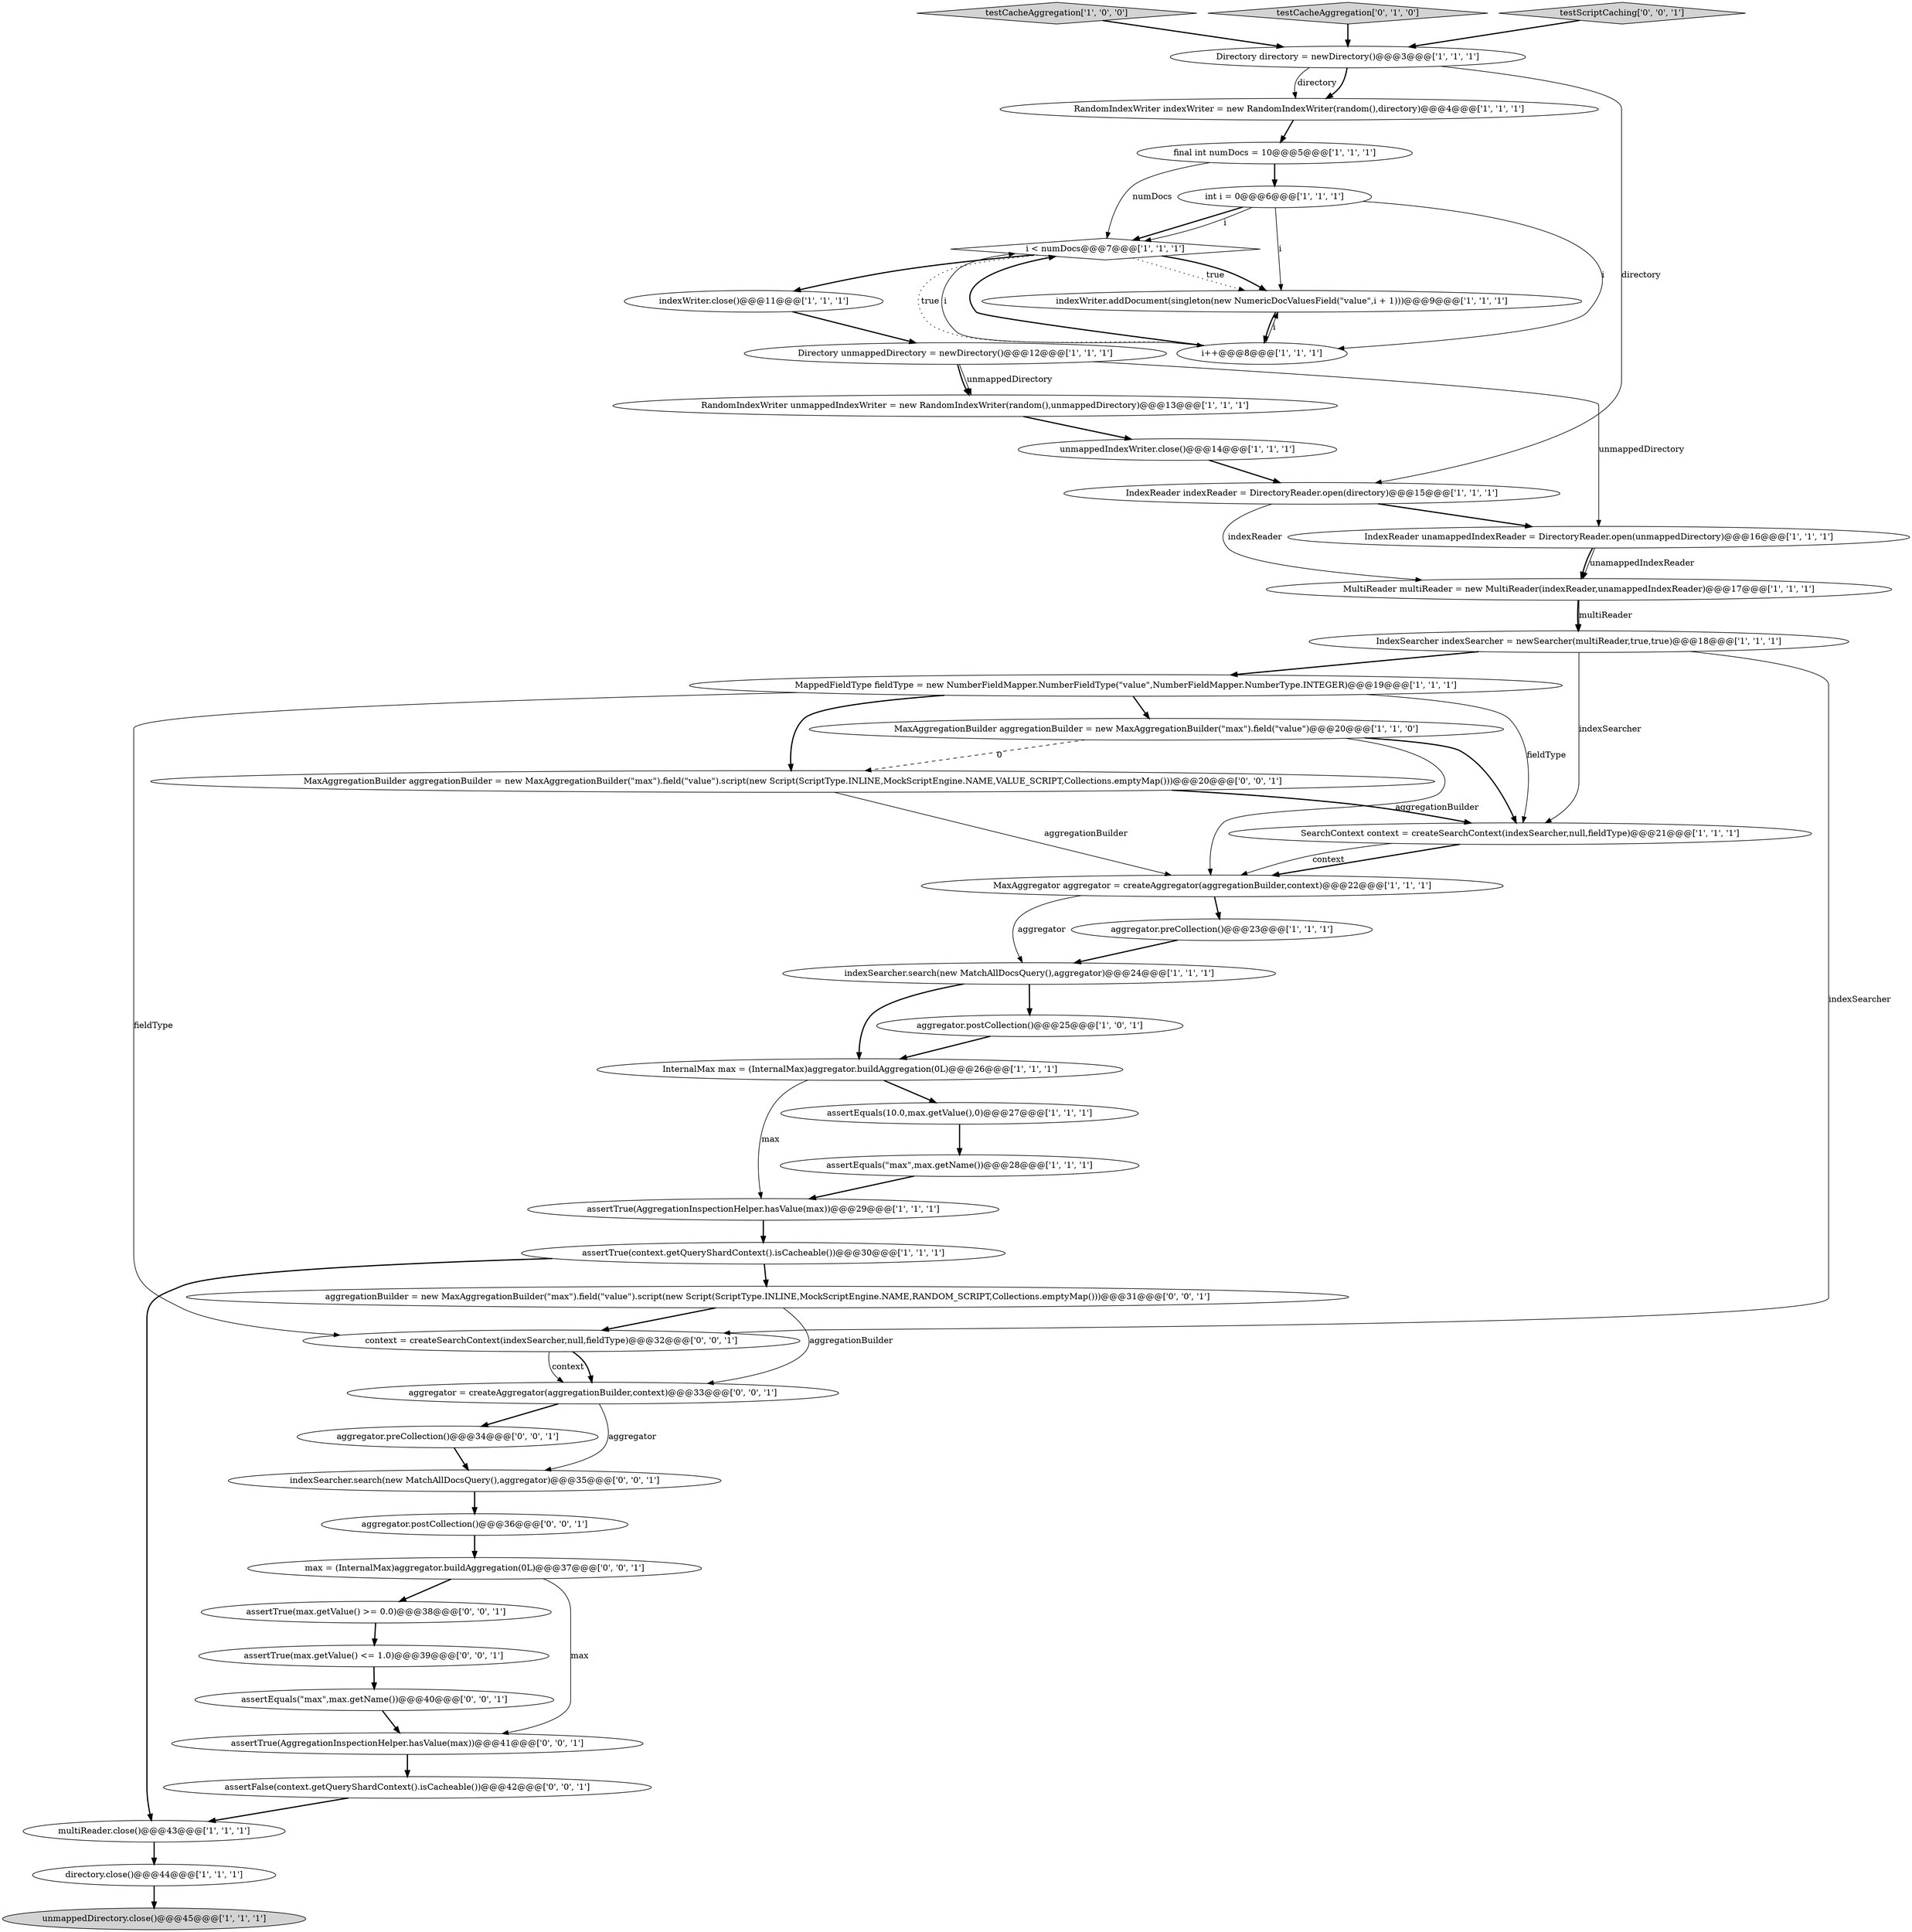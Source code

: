 digraph {
33 [style = filled, label = "assertEquals(\"max\",max.getName())@@@40@@@['0', '0', '1']", fillcolor = white, shape = ellipse image = "AAA0AAABBB3BBB"];
2 [style = filled, label = "assertTrue(context.getQueryShardContext().isCacheable())@@@30@@@['1', '1', '1']", fillcolor = white, shape = ellipse image = "AAA0AAABBB1BBB"];
37 [style = filled, label = "assertTrue(max.getValue() >= 0.0)@@@38@@@['0', '0', '1']", fillcolor = white, shape = ellipse image = "AAA0AAABBB3BBB"];
15 [style = filled, label = "MultiReader multiReader = new MultiReader(indexReader,unamappedIndexReader)@@@17@@@['1', '1', '1']", fillcolor = white, shape = ellipse image = "AAA0AAABBB1BBB"];
13 [style = filled, label = "IndexReader indexReader = DirectoryReader.open(directory)@@@15@@@['1', '1', '1']", fillcolor = white, shape = ellipse image = "AAA0AAABBB1BBB"];
0 [style = filled, label = "int i = 0@@@6@@@['1', '1', '1']", fillcolor = white, shape = ellipse image = "AAA0AAABBB1BBB"];
23 [style = filled, label = "unmappedDirectory.close()@@@45@@@['1', '1', '1']", fillcolor = lightgray, shape = ellipse image = "AAA0AAABBB1BBB"];
28 [style = filled, label = "indexWriter.close()@@@11@@@['1', '1', '1']", fillcolor = white, shape = ellipse image = "AAA0AAABBB1BBB"];
30 [style = filled, label = "final int numDocs = 10@@@5@@@['1', '1', '1']", fillcolor = white, shape = ellipse image = "AAA0AAABBB1BBB"];
9 [style = filled, label = "assertEquals(10.0,max.getValue(),0)@@@27@@@['1', '1', '1']", fillcolor = white, shape = ellipse image = "AAA0AAABBB1BBB"];
43 [style = filled, label = "indexSearcher.search(new MatchAllDocsQuery(),aggregator)@@@35@@@['0', '0', '1']", fillcolor = white, shape = ellipse image = "AAA0AAABBB3BBB"];
35 [style = filled, label = "aggregationBuilder = new MaxAggregationBuilder(\"max\").field(\"value\").script(new Script(ScriptType.INLINE,MockScriptEngine.NAME,RANDOM_SCRIPT,Collections.emptyMap()))@@@31@@@['0', '0', '1']", fillcolor = white, shape = ellipse image = "AAA0AAABBB3BBB"];
18 [style = filled, label = "IndexSearcher indexSearcher = newSearcher(multiReader,true,true)@@@18@@@['1', '1', '1']", fillcolor = white, shape = ellipse image = "AAA0AAABBB1BBB"];
41 [style = filled, label = "max = (InternalMax)aggregator.buildAggregation(0L)@@@37@@@['0', '0', '1']", fillcolor = white, shape = ellipse image = "AAA0AAABBB3BBB"];
34 [style = filled, label = "aggregator.preCollection()@@@34@@@['0', '0', '1']", fillcolor = white, shape = ellipse image = "AAA0AAABBB3BBB"];
8 [style = filled, label = "indexSearcher.search(new MatchAllDocsQuery(),aggregator)@@@24@@@['1', '1', '1']", fillcolor = white, shape = ellipse image = "AAA0AAABBB1BBB"];
21 [style = filled, label = "indexWriter.addDocument(singleton(new NumericDocValuesField(\"value\",i + 1)))@@@9@@@['1', '1', '1']", fillcolor = white, shape = ellipse image = "AAA0AAABBB1BBB"];
42 [style = filled, label = "assertFalse(context.getQueryShardContext().isCacheable())@@@42@@@['0', '0', '1']", fillcolor = white, shape = ellipse image = "AAA0AAABBB3BBB"];
19 [style = filled, label = "directory.close()@@@44@@@['1', '1', '1']", fillcolor = white, shape = ellipse image = "AAA0AAABBB1BBB"];
12 [style = filled, label = "MaxAggregationBuilder aggregationBuilder = new MaxAggregationBuilder(\"max\").field(\"value\")@@@20@@@['1', '1', '0']", fillcolor = white, shape = ellipse image = "AAA0AAABBB1BBB"];
39 [style = filled, label = "context = createSearchContext(indexSearcher,null,fieldType)@@@32@@@['0', '0', '1']", fillcolor = white, shape = ellipse image = "AAA0AAABBB3BBB"];
4 [style = filled, label = "SearchContext context = createSearchContext(indexSearcher,null,fieldType)@@@21@@@['1', '1', '1']", fillcolor = white, shape = ellipse image = "AAA0AAABBB1BBB"];
17 [style = filled, label = "unmappedIndexWriter.close()@@@14@@@['1', '1', '1']", fillcolor = white, shape = ellipse image = "AAA0AAABBB1BBB"];
11 [style = filled, label = "testCacheAggregation['1', '0', '0']", fillcolor = lightgray, shape = diamond image = "AAA0AAABBB1BBB"];
22 [style = filled, label = "IndexReader unamappedIndexReader = DirectoryReader.open(unmappedDirectory)@@@16@@@['1', '1', '1']", fillcolor = white, shape = ellipse image = "AAA0AAABBB1BBB"];
7 [style = filled, label = "MaxAggregator aggregator = createAggregator(aggregationBuilder,context)@@@22@@@['1', '1', '1']", fillcolor = white, shape = ellipse image = "AAA0AAABBB1BBB"];
25 [style = filled, label = "i < numDocs@@@7@@@['1', '1', '1']", fillcolor = white, shape = diamond image = "AAA0AAABBB1BBB"];
14 [style = filled, label = "assertTrue(AggregationInspectionHelper.hasValue(max))@@@29@@@['1', '1', '1']", fillcolor = white, shape = ellipse image = "AAA0AAABBB1BBB"];
27 [style = filled, label = "Directory directory = newDirectory()@@@3@@@['1', '1', '1']", fillcolor = white, shape = ellipse image = "AAA0AAABBB1BBB"];
3 [style = filled, label = "RandomIndexWriter indexWriter = new RandomIndexWriter(random(),directory)@@@4@@@['1', '1', '1']", fillcolor = white, shape = ellipse image = "AAA0AAABBB1BBB"];
29 [style = filled, label = "InternalMax max = (InternalMax)aggregator.buildAggregation(0L)@@@26@@@['1', '1', '1']", fillcolor = white, shape = ellipse image = "AAA0AAABBB1BBB"];
44 [style = filled, label = "assertTrue(max.getValue() <= 1.0)@@@39@@@['0', '0', '1']", fillcolor = white, shape = ellipse image = "AAA0AAABBB3BBB"];
36 [style = filled, label = "aggregator = createAggregator(aggregationBuilder,context)@@@33@@@['0', '0', '1']", fillcolor = white, shape = ellipse image = "AAA0AAABBB3BBB"];
32 [style = filled, label = "MaxAggregationBuilder aggregationBuilder = new MaxAggregationBuilder(\"max\").field(\"value\").script(new Script(ScriptType.INLINE,MockScriptEngine.NAME,VALUE_SCRIPT,Collections.emptyMap()))@@@20@@@['0', '0', '1']", fillcolor = white, shape = ellipse image = "AAA0AAABBB3BBB"];
31 [style = filled, label = "testCacheAggregation['0', '1', '0']", fillcolor = lightgray, shape = diamond image = "AAA0AAABBB2BBB"];
40 [style = filled, label = "testScriptCaching['0', '0', '1']", fillcolor = lightgray, shape = diamond image = "AAA0AAABBB3BBB"];
16 [style = filled, label = "aggregator.postCollection()@@@25@@@['1', '0', '1']", fillcolor = white, shape = ellipse image = "AAA0AAABBB1BBB"];
5 [style = filled, label = "i++@@@8@@@['1', '1', '1']", fillcolor = white, shape = ellipse image = "AAA0AAABBB1BBB"];
26 [style = filled, label = "aggregator.preCollection()@@@23@@@['1', '1', '1']", fillcolor = white, shape = ellipse image = "AAA0AAABBB1BBB"];
10 [style = filled, label = "MappedFieldType fieldType = new NumberFieldMapper.NumberFieldType(\"value\",NumberFieldMapper.NumberType.INTEGER)@@@19@@@['1', '1', '1']", fillcolor = white, shape = ellipse image = "AAA0AAABBB1BBB"];
6 [style = filled, label = "Directory unmappedDirectory = newDirectory()@@@12@@@['1', '1', '1']", fillcolor = white, shape = ellipse image = "AAA0AAABBB1BBB"];
45 [style = filled, label = "assertTrue(AggregationInspectionHelper.hasValue(max))@@@41@@@['0', '0', '1']", fillcolor = white, shape = ellipse image = "AAA0AAABBB3BBB"];
24 [style = filled, label = "multiReader.close()@@@43@@@['1', '1', '1']", fillcolor = white, shape = ellipse image = "AAA0AAABBB1BBB"];
38 [style = filled, label = "aggregator.postCollection()@@@36@@@['0', '0', '1']", fillcolor = white, shape = ellipse image = "AAA0AAABBB3BBB"];
1 [style = filled, label = "RandomIndexWriter unmappedIndexWriter = new RandomIndexWriter(random(),unmappedDirectory)@@@13@@@['1', '1', '1']", fillcolor = white, shape = ellipse image = "AAA0AAABBB1BBB"];
20 [style = filled, label = "assertEquals(\"max\",max.getName())@@@28@@@['1', '1', '1']", fillcolor = white, shape = ellipse image = "AAA0AAABBB1BBB"];
5->25 [style = solid, label="i"];
32->7 [style = solid, label="aggregationBuilder"];
8->16 [style = bold, label=""];
29->9 [style = bold, label=""];
30->25 [style = solid, label="numDocs"];
13->15 [style = solid, label="indexReader"];
26->8 [style = bold, label=""];
10->32 [style = bold, label=""];
4->7 [style = bold, label=""];
42->24 [style = bold, label=""];
6->22 [style = solid, label="unmappedDirectory"];
5->21 [style = solid, label="i"];
22->15 [style = solid, label="unamappedIndexReader"];
15->18 [style = bold, label=""];
41->37 [style = bold, label=""];
27->3 [style = bold, label=""];
37->44 [style = bold, label=""];
9->20 [style = bold, label=""];
12->4 [style = bold, label=""];
13->22 [style = bold, label=""];
25->21 [style = dotted, label="true"];
38->41 [style = bold, label=""];
7->26 [style = bold, label=""];
3->30 [style = bold, label=""];
18->4 [style = solid, label="indexSearcher"];
0->25 [style = bold, label=""];
22->15 [style = bold, label=""];
19->23 [style = bold, label=""];
27->13 [style = solid, label="directory"];
29->14 [style = solid, label="max"];
27->3 [style = solid, label="directory"];
4->7 [style = solid, label="context"];
36->43 [style = solid, label="aggregator"];
39->36 [style = solid, label="context"];
35->39 [style = bold, label=""];
10->4 [style = solid, label="fieldType"];
35->36 [style = solid, label="aggregationBuilder"];
40->27 [style = bold, label=""];
10->12 [style = bold, label=""];
16->29 [style = bold, label=""];
25->21 [style = bold, label=""];
11->27 [style = bold, label=""];
39->36 [style = bold, label=""];
28->6 [style = bold, label=""];
18->39 [style = solid, label="indexSearcher"];
25->28 [style = bold, label=""];
8->29 [style = bold, label=""];
45->42 [style = bold, label=""];
5->25 [style = bold, label=""];
0->25 [style = solid, label="i"];
36->34 [style = bold, label=""];
17->13 [style = bold, label=""];
18->10 [style = bold, label=""];
6->1 [style = solid, label="unmappedDirectory"];
21->5 [style = bold, label=""];
7->8 [style = solid, label="aggregator"];
1->17 [style = bold, label=""];
30->0 [style = bold, label=""];
14->2 [style = bold, label=""];
2->24 [style = bold, label=""];
24->19 [style = bold, label=""];
10->39 [style = solid, label="fieldType"];
0->5 [style = solid, label="i"];
34->43 [style = bold, label=""];
25->5 [style = dotted, label="true"];
41->45 [style = solid, label="max"];
20->14 [style = bold, label=""];
12->7 [style = solid, label="aggregationBuilder"];
32->4 [style = bold, label=""];
43->38 [style = bold, label=""];
0->21 [style = solid, label="i"];
6->1 [style = bold, label=""];
31->27 [style = bold, label=""];
2->35 [style = bold, label=""];
44->33 [style = bold, label=""];
33->45 [style = bold, label=""];
12->32 [style = dashed, label="0"];
15->18 [style = solid, label="multiReader"];
}

